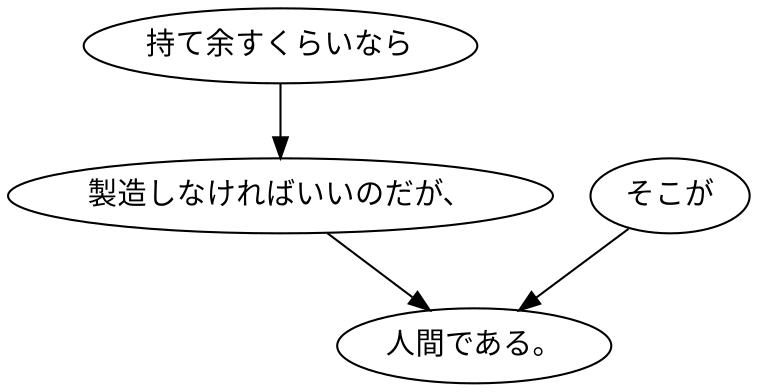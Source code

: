digraph graph6608 {
	node0 [label="持て余すくらいなら"];
	node1 [label="製造しなければいいのだが、"];
	node2 [label="そこが"];
	node3 [label="人間である。"];
	node0 -> node1;
	node1 -> node3;
	node2 -> node3;
}
